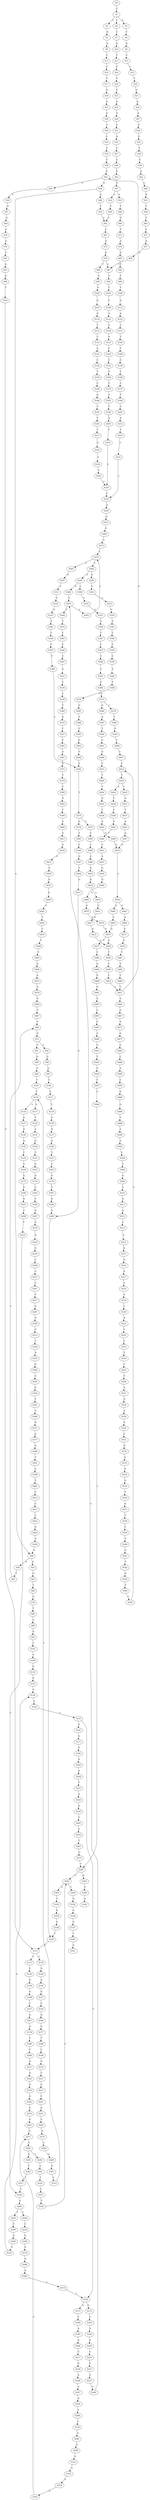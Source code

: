 strict digraph  {
	S0 -> S1 [ label = C ];
	S1 -> S2 [ label = T ];
	S1 -> S3 [ label = G ];
	S1 -> S4 [ label = C ];
	S2 -> S5 [ label = G ];
	S3 -> S6 [ label = C ];
	S4 -> S7 [ label = C ];
	S5 -> S8 [ label = G ];
	S6 -> S9 [ label = G ];
	S7 -> S10 [ label = G ];
	S8 -> S11 [ label = C ];
	S9 -> S12 [ label = C ];
	S10 -> S13 [ label = T ];
	S11 -> S14 [ label = C ];
	S12 -> S15 [ label = C ];
	S13 -> S16 [ label = C ];
	S14 -> S17 [ label = T ];
	S15 -> S18 [ label = T ];
	S16 -> S19 [ label = T ];
	S17 -> S20 [ label = G ];
	S18 -> S21 [ label = C ];
	S19 -> S22 [ label = C ];
	S20 -> S23 [ label = G ];
	S21 -> S24 [ label = G ];
	S22 -> S25 [ label = G ];
	S23 -> S26 [ label = G ];
	S24 -> S27 [ label = G ];
	S25 -> S28 [ label = G ];
	S26 -> S29 [ label = T ];
	S27 -> S30 [ label = G ];
	S28 -> S31 [ label = C ];
	S29 -> S32 [ label = C ];
	S30 -> S33 [ label = C ];
	S31 -> S34 [ label = A ];
	S32 -> S35 [ label = C ];
	S33 -> S36 [ label = T ];
	S34 -> S37 [ label = C ];
	S35 -> S38 [ label = C ];
	S36 -> S39 [ label = C ];
	S37 -> S40 [ label = C ];
	S38 -> S41 [ label = G ];
	S39 -> S42 [ label = A ];
	S40 -> S43 [ label = G ];
	S41 -> S44 [ label = A ];
	S41 -> S45 [ label = G ];
	S42 -> S46 [ label = C ];
	S43 -> S47 [ label = A ];
	S44 -> S48 [ label = G ];
	S44 -> S49 [ label = A ];
	S45 -> S50 [ label = A ];
	S46 -> S51 [ label = G ];
	S47 -> S52 [ label = G ];
	S47 -> S53 [ label = A ];
	S48 -> S54 [ label = T ];
	S49 -> S55 [ label = A ];
	S49 -> S56 [ label = G ];
	S50 -> S57 [ label = G ];
	S51 -> S58 [ label = T ];
	S52 -> S59 [ label = T ];
	S53 -> S60 [ label = T ];
	S54 -> S61 [ label = C ];
	S55 -> S62 [ label = G ];
	S56 -> S63 [ label = T ];
	S57 -> S64 [ label = G ];
	S58 -> S65 [ label = C ];
	S59 -> S61 [ label = C ];
	S60 -> S66 [ label = G ];
	S61 -> S67 [ label = C ];
	S62 -> S68 [ label = T ];
	S63 -> S69 [ label = C ];
	S64 -> S70 [ label = C ];
	S65 -> S71 [ label = C ];
	S66 -> S72 [ label = T ];
	S67 -> S73 [ label = A ];
	S68 -> S74 [ label = G ];
	S69 -> S75 [ label = G ];
	S70 -> S76 [ label = G ];
	S71 -> S77 [ label = A ];
	S72 -> S78 [ label = A ];
	S73 -> S79 [ label = G ];
	S74 -> S80 [ label = T ];
	S75 -> S81 [ label = C ];
	S75 -> S82 [ label = A ];
	S76 -> S83 [ label = T ];
	S77 -> S84 [ label = G ];
	S78 -> S85 [ label = G ];
	S79 -> S86 [ label = T ];
	S79 -> S87 [ label = C ];
	S80 -> S88 [ label = C ];
	S81 -> S89 [ label = G ];
	S82 -> S90 [ label = G ];
	S83 -> S91 [ label = G ];
	S84 -> S87 [ label = C ];
	S85 -> S92 [ label = T ];
	S86 -> S93 [ label = A ];
	S87 -> S94 [ label = T ];
	S88 -> S95 [ label = G ];
	S89 -> S96 [ label = G ];
	S90 -> S97 [ label = G ];
	S91 -> S98 [ label = G ];
	S92 -> S99 [ label = T ];
	S93 -> S100 [ label = G ];
	S94 -> S101 [ label = T ];
	S95 -> S102 [ label = T ];
	S96 -> S103 [ label = C ];
	S97 -> S104 [ label = T ];
	S98 -> S105 [ label = T ];
	S99 -> S106 [ label = T ];
	S100 -> S107 [ label = G ];
	S101 -> S108 [ label = C ];
	S102 -> S109 [ label = C ];
	S103 -> S110 [ label = T ];
	S104 -> S111 [ label = A ];
	S105 -> S112 [ label = A ];
	S106 -> S113 [ label = C ];
	S107 -> S114 [ label = G ];
	S108 -> S115 [ label = A ];
	S109 -> S116 [ label = G ];
	S110 -> S117 [ label = A ];
	S110 -> S118 [ label = G ];
	S111 -> S119 [ label = T ];
	S112 -> S120 [ label = T ];
	S112 -> S121 [ label = C ];
	S113 -> S122 [ label = A ];
	S114 -> S123 [ label = T ];
	S115 -> S124 [ label = C ];
	S116 -> S125 [ label = G ];
	S117 -> S126 [ label = T ];
	S118 -> S127 [ label = G ];
	S119 -> S128 [ label = A ];
	S120 -> S129 [ label = G ];
	S121 -> S130 [ label = C ];
	S122 -> S131 [ label = C ];
	S123 -> S132 [ label = C ];
	S124 -> S133 [ label = G ];
	S125 -> S134 [ label = A ];
	S126 -> S135 [ label = A ];
	S127 -> S136 [ label = A ];
	S128 -> S137 [ label = A ];
	S129 -> S138 [ label = A ];
	S130 -> S139 [ label = G ];
	S131 -> S140 [ label = T ];
	S132 -> S141 [ label = A ];
	S133 -> S142 [ label = C ];
	S134 -> S143 [ label = A ];
	S135 -> S144 [ label = G ];
	S136 -> S145 [ label = A ];
	S137 -> S146 [ label = G ];
	S138 -> S147 [ label = G ];
	S139 -> S148 [ label = G ];
	S140 -> S149 [ label = C ];
	S141 -> S150 [ label = C ];
	S142 -> S151 [ label = C ];
	S143 -> S152 [ label = C ];
	S144 -> S153 [ label = T ];
	S145 -> S154 [ label = T ];
	S146 -> S155 [ label = T ];
	S147 -> S156 [ label = C ];
	S148 -> S157 [ label = T ];
	S149 -> S158 [ label = C ];
	S150 -> S159 [ label = T ];
	S151 -> S160 [ label = C ];
	S152 -> S161 [ label = A ];
	S152 -> S162 [ label = T ];
	S153 -> S163 [ label = A ];
	S154 -> S164 [ label = G ];
	S155 -> S165 [ label = C ];
	S156 -> S166 [ label = G ];
	S157 -> S167 [ label = G ];
	S158 -> S168 [ label = T ];
	S159 -> S169 [ label = C ];
	S160 -> S170 [ label = T ];
	S161 -> S171 [ label = G ];
	S162 -> S172 [ label = G ];
	S162 -> S173 [ label = A ];
	S163 -> S174 [ label = G ];
	S164 -> S175 [ label = G ];
	S165 -> S176 [ label = G ];
	S166 -> S177 [ label = G ];
	S167 -> S178 [ label = G ];
	S168 -> S179 [ label = T ];
	S169 -> S180 [ label = G ];
	S170 -> S181 [ label = T ];
	S171 -> S182 [ label = G ];
	S172 -> S183 [ label = C ];
	S173 -> S184 [ label = C ];
	S174 -> S185 [ label = C ];
	S175 -> S186 [ label = G ];
	S176 -> S187 [ label = T ];
	S177 -> S188 [ label = T ];
	S178 -> S189 [ label = T ];
	S179 -> S190 [ label = T ];
	S180 -> S191 [ label = C ];
	S181 -> S192 [ label = C ];
	S182 -> S193 [ label = A ];
	S183 -> S194 [ label = A ];
	S184 -> S195 [ label = A ];
	S185 -> S196 [ label = C ];
	S186 -> S197 [ label = G ];
	S187 -> S198 [ label = G ];
	S188 -> S199 [ label = C ];
	S189 -> S200 [ label = T ];
	S190 -> S201 [ label = C ];
	S191 -> S202 [ label = T ];
	S192 -> S203 [ label = A ];
	S193 -> S204 [ label = A ];
	S194 -> S205 [ label = A ];
	S195 -> S206 [ label = A ];
	S196 -> S207 [ label = G ];
	S197 -> S208 [ label = T ];
	S198 -> S209 [ label = G ];
	S199 -> S210 [ label = G ];
	S200 -> S211 [ label = A ];
	S201 -> S212 [ label = A ];
	S202 -> S213 [ label = T ];
	S203 -> S214 [ label = T ];
	S204 -> S215 [ label = T ];
	S205 -> S216 [ label = C ];
	S206 -> S217 [ label = C ];
	S207 -> S218 [ label = A ];
	S208 -> S219 [ label = C ];
	S209 -> S220 [ label = T ];
	S210 -> S221 [ label = C ];
	S211 -> S222 [ label = G ];
	S212 -> S223 [ label = T ];
	S213 -> S224 [ label = C ];
	S214 -> S225 [ label = C ];
	S215 -> S226 [ label = A ];
	S216 -> S227 [ label = C ];
	S217 -> S228 [ label = G ];
	S218 -> S229 [ label = A ];
	S219 -> S230 [ label = C ];
	S220 -> S112 [ label = A ];
	S221 -> S231 [ label = A ];
	S222 -> S232 [ label = A ];
	S223 -> S233 [ label = C ];
	S224 -> S234 [ label = A ];
	S225 -> S235 [ label = C ];
	S226 -> S236 [ label = G ];
	S227 -> S237 [ label = A ];
	S228 -> S238 [ label = A ];
	S229 -> S239 [ label = A ];
	S230 -> S240 [ label = G ];
	S231 -> S241 [ label = C ];
	S232 -> S242 [ label = A ];
	S233 -> S235 [ label = C ];
	S234 -> S243 [ label = T ];
	S235 -> S244 [ label = A ];
	S236 -> S245 [ label = T ];
	S237 -> S246 [ label = G ];
	S238 -> S247 [ label = A ];
	S239 -> S248 [ label = C ];
	S240 -> S249 [ label = C ];
	S240 -> S250 [ label = T ];
	S241 -> S251 [ label = G ];
	S242 -> S252 [ label = G ];
	S243 -> S225 [ label = C ];
	S244 -> S253 [ label = G ];
	S245 -> S254 [ label = C ];
	S246 -> S255 [ label = A ];
	S247 -> S256 [ label = A ];
	S248 -> S257 [ label = C ];
	S249 -> S258 [ label = C ];
	S250 -> S259 [ label = C ];
	S251 -> S260 [ label = C ];
	S252 -> S261 [ label = G ];
	S253 -> S262 [ label = A ];
	S254 -> S263 [ label = T ];
	S255 -> S264 [ label = C ];
	S255 -> S265 [ label = A ];
	S256 -> S266 [ label = A ];
	S257 -> S267 [ label = C ];
	S258 -> S268 [ label = G ];
	S259 -> S269 [ label = G ];
	S260 -> S270 [ label = G ];
	S261 -> S271 [ label = G ];
	S262 -> S272 [ label = A ];
	S263 -> S273 [ label = C ];
	S264 -> S274 [ label = T ];
	S265 -> S275 [ label = C ];
	S266 -> S276 [ label = C ];
	S267 -> S277 [ label = C ];
	S268 -> S278 [ label = G ];
	S269 -> S279 [ label = G ];
	S270 -> S280 [ label = C ];
	S271 -> S281 [ label = G ];
	S272 -> S275 [ label = C ];
	S273 -> S282 [ label = T ];
	S274 -> S283 [ label = C ];
	S275 -> S284 [ label = C ];
	S275 -> S285 [ label = A ];
	S276 -> S286 [ label = A ];
	S277 -> S287 [ label = G ];
	S278 -> S288 [ label = A ];
	S279 -> S134 [ label = A ];
	S280 -> S289 [ label = G ];
	S281 -> S290 [ label = T ];
	S281 -> S291 [ label = G ];
	S282 -> S292 [ label = C ];
	S282 -> S293 [ label = G ];
	S283 -> S294 [ label = C ];
	S284 -> S295 [ label = A ];
	S284 -> S296 [ label = G ];
	S285 -> S297 [ label = G ];
	S286 -> S298 [ label = G ];
	S287 -> S299 [ label = A ];
	S288 -> S300 [ label = A ];
	S289 -> S301 [ label = G ];
	S290 -> S302 [ label = C ];
	S291 -> S303 [ label = T ];
	S292 -> S304 [ label = T ];
	S292 -> S305 [ label = G ];
	S293 -> S306 [ label = T ];
	S294 -> S307 [ label = C ];
	S295 -> S308 [ label = G ];
	S295 -> S309 [ label = C ];
	S296 -> S310 [ label = G ];
	S297 -> S311 [ label = C ];
	S298 -> S312 [ label = A ];
	S299 -> S313 [ label = C ];
	S300 -> S314 [ label = C ];
	S301 -> S315 [ label = C ];
	S302 -> S316 [ label = T ];
	S303 -> S317 [ label = C ];
	S304 -> S318 [ label = G ];
	S305 -> S319 [ label = T ];
	S306 -> S320 [ label = A ];
	S307 -> S321 [ label = A ];
	S308 -> S255 [ label = A ];
	S309 -> S322 [ label = C ];
	S310 -> S323 [ label = A ];
	S311 -> S324 [ label = C ];
	S312 -> S325 [ label = A ];
	S313 -> S326 [ label = T ];
	S314 -> S162 [ label = T ];
	S315 -> S110 [ label = T ];
	S316 -> S327 [ label = C ];
	S317 -> S230 [ label = C ];
	S318 -> S328 [ label = A ];
	S319 -> S329 [ label = G ];
	S321 -> S330 [ label = T ];
	S322 -> S331 [ label = A ];
	S323 -> S332 [ label = C ];
	S324 -> S333 [ label = G ];
	S325 -> S334 [ label = G ];
	S326 -> S335 [ label = A ];
	S327 -> S336 [ label = T ];
	S328 -> S337 [ label = G ];
	S329 -> S338 [ label = G ];
	S330 -> S339 [ label = C ];
	S331 -> S340 [ label = C ];
	S332 -> S341 [ label = G ];
	S333 -> S342 [ label = T ];
	S334 -> S343 [ label = G ];
	S335 -> S344 [ label = G ];
	S336 -> S292 [ label = C ];
	S337 -> S345 [ label = T ];
	S338 -> S220 [ label = T ];
	S339 -> S346 [ label = T ];
	S340 -> S347 [ label = C ];
	S341 -> S348 [ label = C ];
	S342 -> S349 [ label = C ];
	S343 -> S271 [ label = G ];
	S344 -> S350 [ label = A ];
	S345 -> S351 [ label = A ];
	S346 -> S352 [ label = G ];
	S347 -> S353 [ label = C ];
	S348 -> S354 [ label = C ];
	S349 -> S355 [ label = C ];
	S350 -> S356 [ label = A ];
	S352 -> S357 [ label = C ];
	S353 -> S358 [ label = C ];
	S354 -> S359 [ label = C ];
	S355 -> S360 [ label = T ];
	S356 -> S361 [ label = T ];
	S357 -> S362 [ label = C ];
	S358 -> S363 [ label = T ];
	S359 -> S364 [ label = A ];
	S360 -> S365 [ label = C ];
	S361 -> S366 [ label = C ];
	S362 -> S367 [ label = A ];
	S363 -> S368 [ label = T ];
	S364 -> S369 [ label = T ];
	S365 -> S370 [ label = T ];
	S366 -> S371 [ label = G ];
	S367 -> S372 [ label = G ];
	S368 -> S373 [ label = C ];
	S369 -> S374 [ label = C ];
	S370 -> S375 [ label = T ];
	S370 -> S376 [ label = G ];
	S371 -> S377 [ label = G ];
	S372 -> S378 [ label = T ];
	S373 -> S379 [ label = C ];
	S373 -> S380 [ label = G ];
	S374 -> S381 [ label = G ];
	S375 -> S382 [ label = C ];
	S376 -> S383 [ label = T ];
	S377 -> S384 [ label = G ];
	S378 -> S385 [ label = C ];
	S379 -> S386 [ label = T ];
	S380 -> S387 [ label = A ];
	S381 -> S388 [ label = T ];
	S382 -> S389 [ label = T ];
	S383 -> S390 [ label = C ];
	S384 -> S391 [ label = T ];
	S385 -> S392 [ label = G ];
	S386 -> S393 [ label = G ];
	S387 -> S394 [ label = T ];
	S388 -> S395 [ label = C ];
	S389 -> S396 [ label = C ];
	S390 -> S397 [ label = G ];
	S391 -> S398 [ label = A ];
	S392 -> S399 [ label = T ];
	S393 -> S400 [ label = T ];
	S394 -> S401 [ label = C ];
	S395 -> S402 [ label = C ];
	S396 -> S403 [ label = G ];
	S397 -> S404 [ label = T ];
	S398 -> S405 [ label = T ];
	S399 -> S406 [ label = A ];
	S400 -> S407 [ label = C ];
	S401 -> S408 [ label = G ];
	S402 -> S409 [ label = T ];
	S403 -> S410 [ label = G ];
	S404 -> S411 [ label = G ];
	S405 -> S412 [ label = C ];
	S406 -> S413 [ label = A ];
	S407 -> S414 [ label = C ];
	S408 -> S415 [ label = T ];
	S409 -> S365 [ label = C ];
	S410 -> S416 [ label = A ];
	S411 -> S209 [ label = G ];
	S412 -> S417 [ label = C ];
	S413 -> S418 [ label = G ];
	S414 -> S419 [ label = T ];
	S415 -> S420 [ label = T ];
	S416 -> S421 [ label = G ];
	S417 -> S422 [ label = C ];
	S418 -> S423 [ label = A ];
	S419 -> S424 [ label = A ];
	S419 -> S425 [ label = T ];
	S420 -> S426 [ label = T ];
	S421 -> S427 [ label = A ];
	S422 -> S428 [ label = G ];
	S423 -> S429 [ label = C ];
	S424 -> S430 [ label = C ];
	S425 -> S431 [ label = G ];
	S426 -> S432 [ label = G ];
	S427 -> S433 [ label = G ];
	S428 -> S434 [ label = A ];
	S429 -> S435 [ label = G ];
	S430 -> S436 [ label = T ];
	S431 -> S437 [ label = T ];
	S432 -> S438 [ label = T ];
	S433 -> S439 [ label = G ];
	S434 -> S49 [ label = A ];
	S435 -> S440 [ label = G ];
	S436 -> S441 [ label = A ];
	S437 -> S442 [ label = A ];
	S438 -> S443 [ label = A ];
	S439 -> S444 [ label = T ];
	S440 -> S445 [ label = C ];
	S441 -> S446 [ label = C ];
	S442 -> S447 [ label = G ];
	S443 -> S448 [ label = G ];
	S444 -> S449 [ label = C ];
	S445 -> S450 [ label = T ];
	S446 -> S451 [ label = C ];
	S447 -> S452 [ label = G ];
	S448 -> S452 [ label = G ];
	S449 -> S453 [ label = C ];
	S450 -> S454 [ label = C ];
	S451 -> S455 [ label = A ];
	S452 -> S456 [ label = A ];
	S453 -> S457 [ label = C ];
	S454 -> S458 [ label = T ];
	S455 -> S459 [ label = G ];
	S456 -> S460 [ label = G ];
	S456 -> S461 [ label = A ];
	S457 -> S462 [ label = A ];
	S457 -> S41 [ label = G ];
	S458 -> S463 [ label = C ];
	S459 -> S464 [ label = G ];
	S460 -> S465 [ label = A ];
	S461 -> S466 [ label = A ];
	S462 -> S467 [ label = G ];
	S463 -> S468 [ label = G ];
	S464 -> S469 [ label = A ];
	S465 -> S470 [ label = G ];
	S466 -> S471 [ label = G ];
	S467 -> S472 [ label = A ];
	S468 -> S473 [ label = A ];
	S469 -> S474 [ label = G ];
	S470 -> S475 [ label = T ];
	S470 -> S439 [ label = G ];
	S471 -> S476 [ label = G ];
	S472 -> S477 [ label = G ];
	S473 -> S478 [ label = A ];
	S474 -> S479 [ label = A ];
	S475 -> S480 [ label = C ];
	S476 -> S481 [ label = T ];
	S477 -> S482 [ label = C ];
	S478 -> S483 [ label = G ];
	S479 -> S470 [ label = G ];
	S480 -> S484 [ label = A ];
	S481 -> S485 [ label = C ];
	S482 -> S486 [ label = C ];
	S483 -> S487 [ label = T ];
	S484 -> S488 [ label = G ];
	S485 -> S489 [ label = C ];
	S486 -> S490 [ label = A ];
	S487 -> S69 [ label = C ];
	S488 -> S491 [ label = G ];
	S489 -> S457 [ label = C ];
	S490 -> S492 [ label = C ];
	S491 -> S493 [ label = A ];
	S492 -> S494 [ label = G ];
	S493 -> S495 [ label = C ];
	S494 -> S496 [ label = G ];
	S495 -> S497 [ label = C ];
	S496 -> S498 [ label = T ];
	S497 -> S499 [ label = A ];
	S498 -> S500 [ label = T ];
	S499 -> S501 [ label = G ];
	S500 -> S502 [ label = A ];
	S501 -> S503 [ label = T ];
	S502 -> S504 [ label = C ];
	S503 -> S505 [ label = C ];
	S504 -> S506 [ label = T ];
	S505 -> S507 [ label = T ];
	S506 -> S508 [ label = G ];
	S507 -> S509 [ label = C ];
	S508 -> S510 [ label = C ];
	S509 -> S282 [ label = T ];
	S510 -> S511 [ label = A ];
	S511 -> S512 [ label = G ];
	S512 -> S513 [ label = A ];
	S513 -> S514 [ label = C ];
	S514 -> S515 [ label = G ];
	S515 -> S516 [ label = G ];
	S516 -> S517 [ label = A ];
	S517 -> S518 [ label = C ];
	S518 -> S519 [ label = A ];
	S519 -> S520 [ label = C ];
	S520 -> S521 [ label = A ];
	S521 -> S522 [ label = C ];
	S522 -> S523 [ label = C ];
	S523 -> S524 [ label = T ];
	S524 -> S525 [ label = C ];
	S525 -> S526 [ label = T ];
	S526 -> S527 [ label = A ];
	S527 -> S528 [ label = G ];
	S528 -> S529 [ label = A ];
	S529 -> S530 [ label = A ];
	S530 -> S531 [ label = C ];
	S531 -> S532 [ label = G ];
	S532 -> S533 [ label = A ];
	S533 -> S534 [ label = G ];
	S534 -> S535 [ label = G ];
	S535 -> S536 [ label = T ];
	S536 -> S537 [ label = G ];
	S537 -> S538 [ label = T ];
	S538 -> S539 [ label = C ];
	S539 -> S540 [ label = C ];
	S540 -> S541 [ label = C ];
	S541 -> S542 [ label = T ];
	S542 -> S543 [ label = G ];
	S543 -> S544 [ label = T ];
	S544 -> S545 [ label = C ];
	S545 -> S414 [ label = C ];
}
